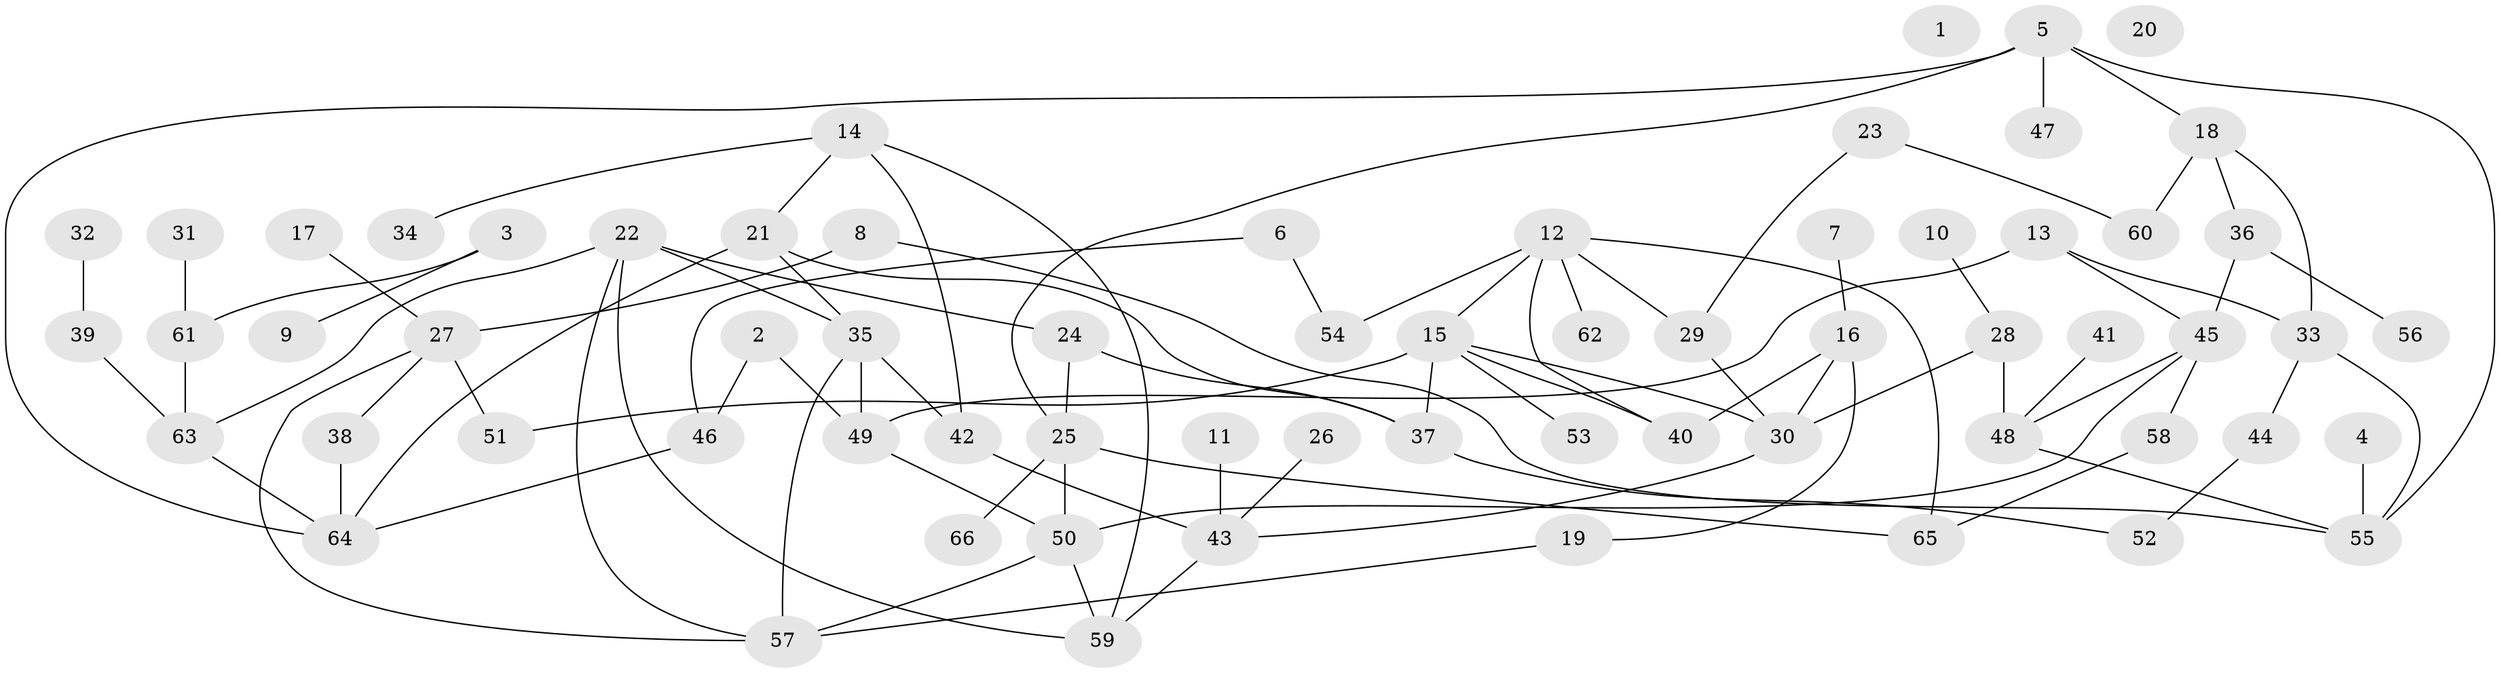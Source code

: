 // coarse degree distribution, {0: 0.05128205128205128, 1: 0.3076923076923077, 4: 0.1794871794871795, 6: 0.10256410256410256, 2: 0.2564102564102564, 5: 0.02564102564102564, 9: 0.02564102564102564, 3: 0.02564102564102564, 7: 0.02564102564102564}
// Generated by graph-tools (version 1.1) at 2025/43/03/04/25 21:43:35]
// undirected, 66 vertices, 93 edges
graph export_dot {
graph [start="1"]
  node [color=gray90,style=filled];
  1;
  2;
  3;
  4;
  5;
  6;
  7;
  8;
  9;
  10;
  11;
  12;
  13;
  14;
  15;
  16;
  17;
  18;
  19;
  20;
  21;
  22;
  23;
  24;
  25;
  26;
  27;
  28;
  29;
  30;
  31;
  32;
  33;
  34;
  35;
  36;
  37;
  38;
  39;
  40;
  41;
  42;
  43;
  44;
  45;
  46;
  47;
  48;
  49;
  50;
  51;
  52;
  53;
  54;
  55;
  56;
  57;
  58;
  59;
  60;
  61;
  62;
  63;
  64;
  65;
  66;
  2 -- 46;
  2 -- 49;
  3 -- 9;
  3 -- 61;
  4 -- 55;
  5 -- 18;
  5 -- 25;
  5 -- 47;
  5 -- 55;
  5 -- 64;
  6 -- 46;
  6 -- 54;
  7 -- 16;
  8 -- 27;
  8 -- 55;
  10 -- 28;
  11 -- 43;
  12 -- 15;
  12 -- 29;
  12 -- 40;
  12 -- 54;
  12 -- 62;
  12 -- 65;
  13 -- 33;
  13 -- 45;
  13 -- 49;
  14 -- 21;
  14 -- 34;
  14 -- 42;
  14 -- 59;
  15 -- 30;
  15 -- 37;
  15 -- 40;
  15 -- 51;
  15 -- 53;
  16 -- 19;
  16 -- 30;
  16 -- 40;
  17 -- 27;
  18 -- 33;
  18 -- 36;
  18 -- 60;
  19 -- 57;
  21 -- 35;
  21 -- 37;
  21 -- 64;
  22 -- 24;
  22 -- 35;
  22 -- 57;
  22 -- 59;
  22 -- 63;
  23 -- 29;
  23 -- 60;
  24 -- 25;
  24 -- 37;
  25 -- 50;
  25 -- 65;
  25 -- 66;
  26 -- 43;
  27 -- 38;
  27 -- 51;
  27 -- 57;
  28 -- 30;
  28 -- 48;
  29 -- 30;
  30 -- 43;
  31 -- 61;
  32 -- 39;
  33 -- 44;
  33 -- 55;
  35 -- 42;
  35 -- 49;
  35 -- 57;
  36 -- 45;
  36 -- 56;
  37 -- 52;
  38 -- 64;
  39 -- 63;
  41 -- 48;
  42 -- 43;
  43 -- 59;
  44 -- 52;
  45 -- 48;
  45 -- 50;
  45 -- 58;
  46 -- 64;
  48 -- 55;
  49 -- 50;
  50 -- 57;
  50 -- 59;
  58 -- 65;
  61 -- 63;
  63 -- 64;
}
